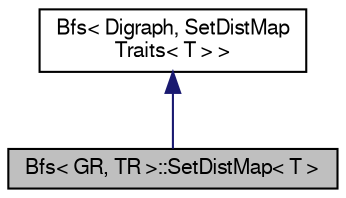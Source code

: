 digraph "Bfs&lt; GR, TR &gt;::SetDistMap&lt; T &gt;"
{
 // LATEX_PDF_SIZE
  edge [fontname="FreeSans",fontsize="10",labelfontname="FreeSans",labelfontsize="10"];
  node [fontname="FreeSans",fontsize="10",shape=record];
  Node0 [label="Bfs\< GR, TR \>::SetDistMap\< T \>",height=0.2,width=0.4,color="black", fillcolor="grey75", style="filled", fontcolor="black",tooltip="Named parameter for setting DistMap type."];
  Node1 -> Node0 [dir="back",color="midnightblue",fontsize="10",style="solid",fontname="FreeSans"];
  Node1 [label="Bfs\< Digraph, SetDistMap\lTraits\< T \> \>",height=0.2,width=0.4,color="black", fillcolor="white", style="filled",URL="$a01453.html",tooltip=" "];
}
